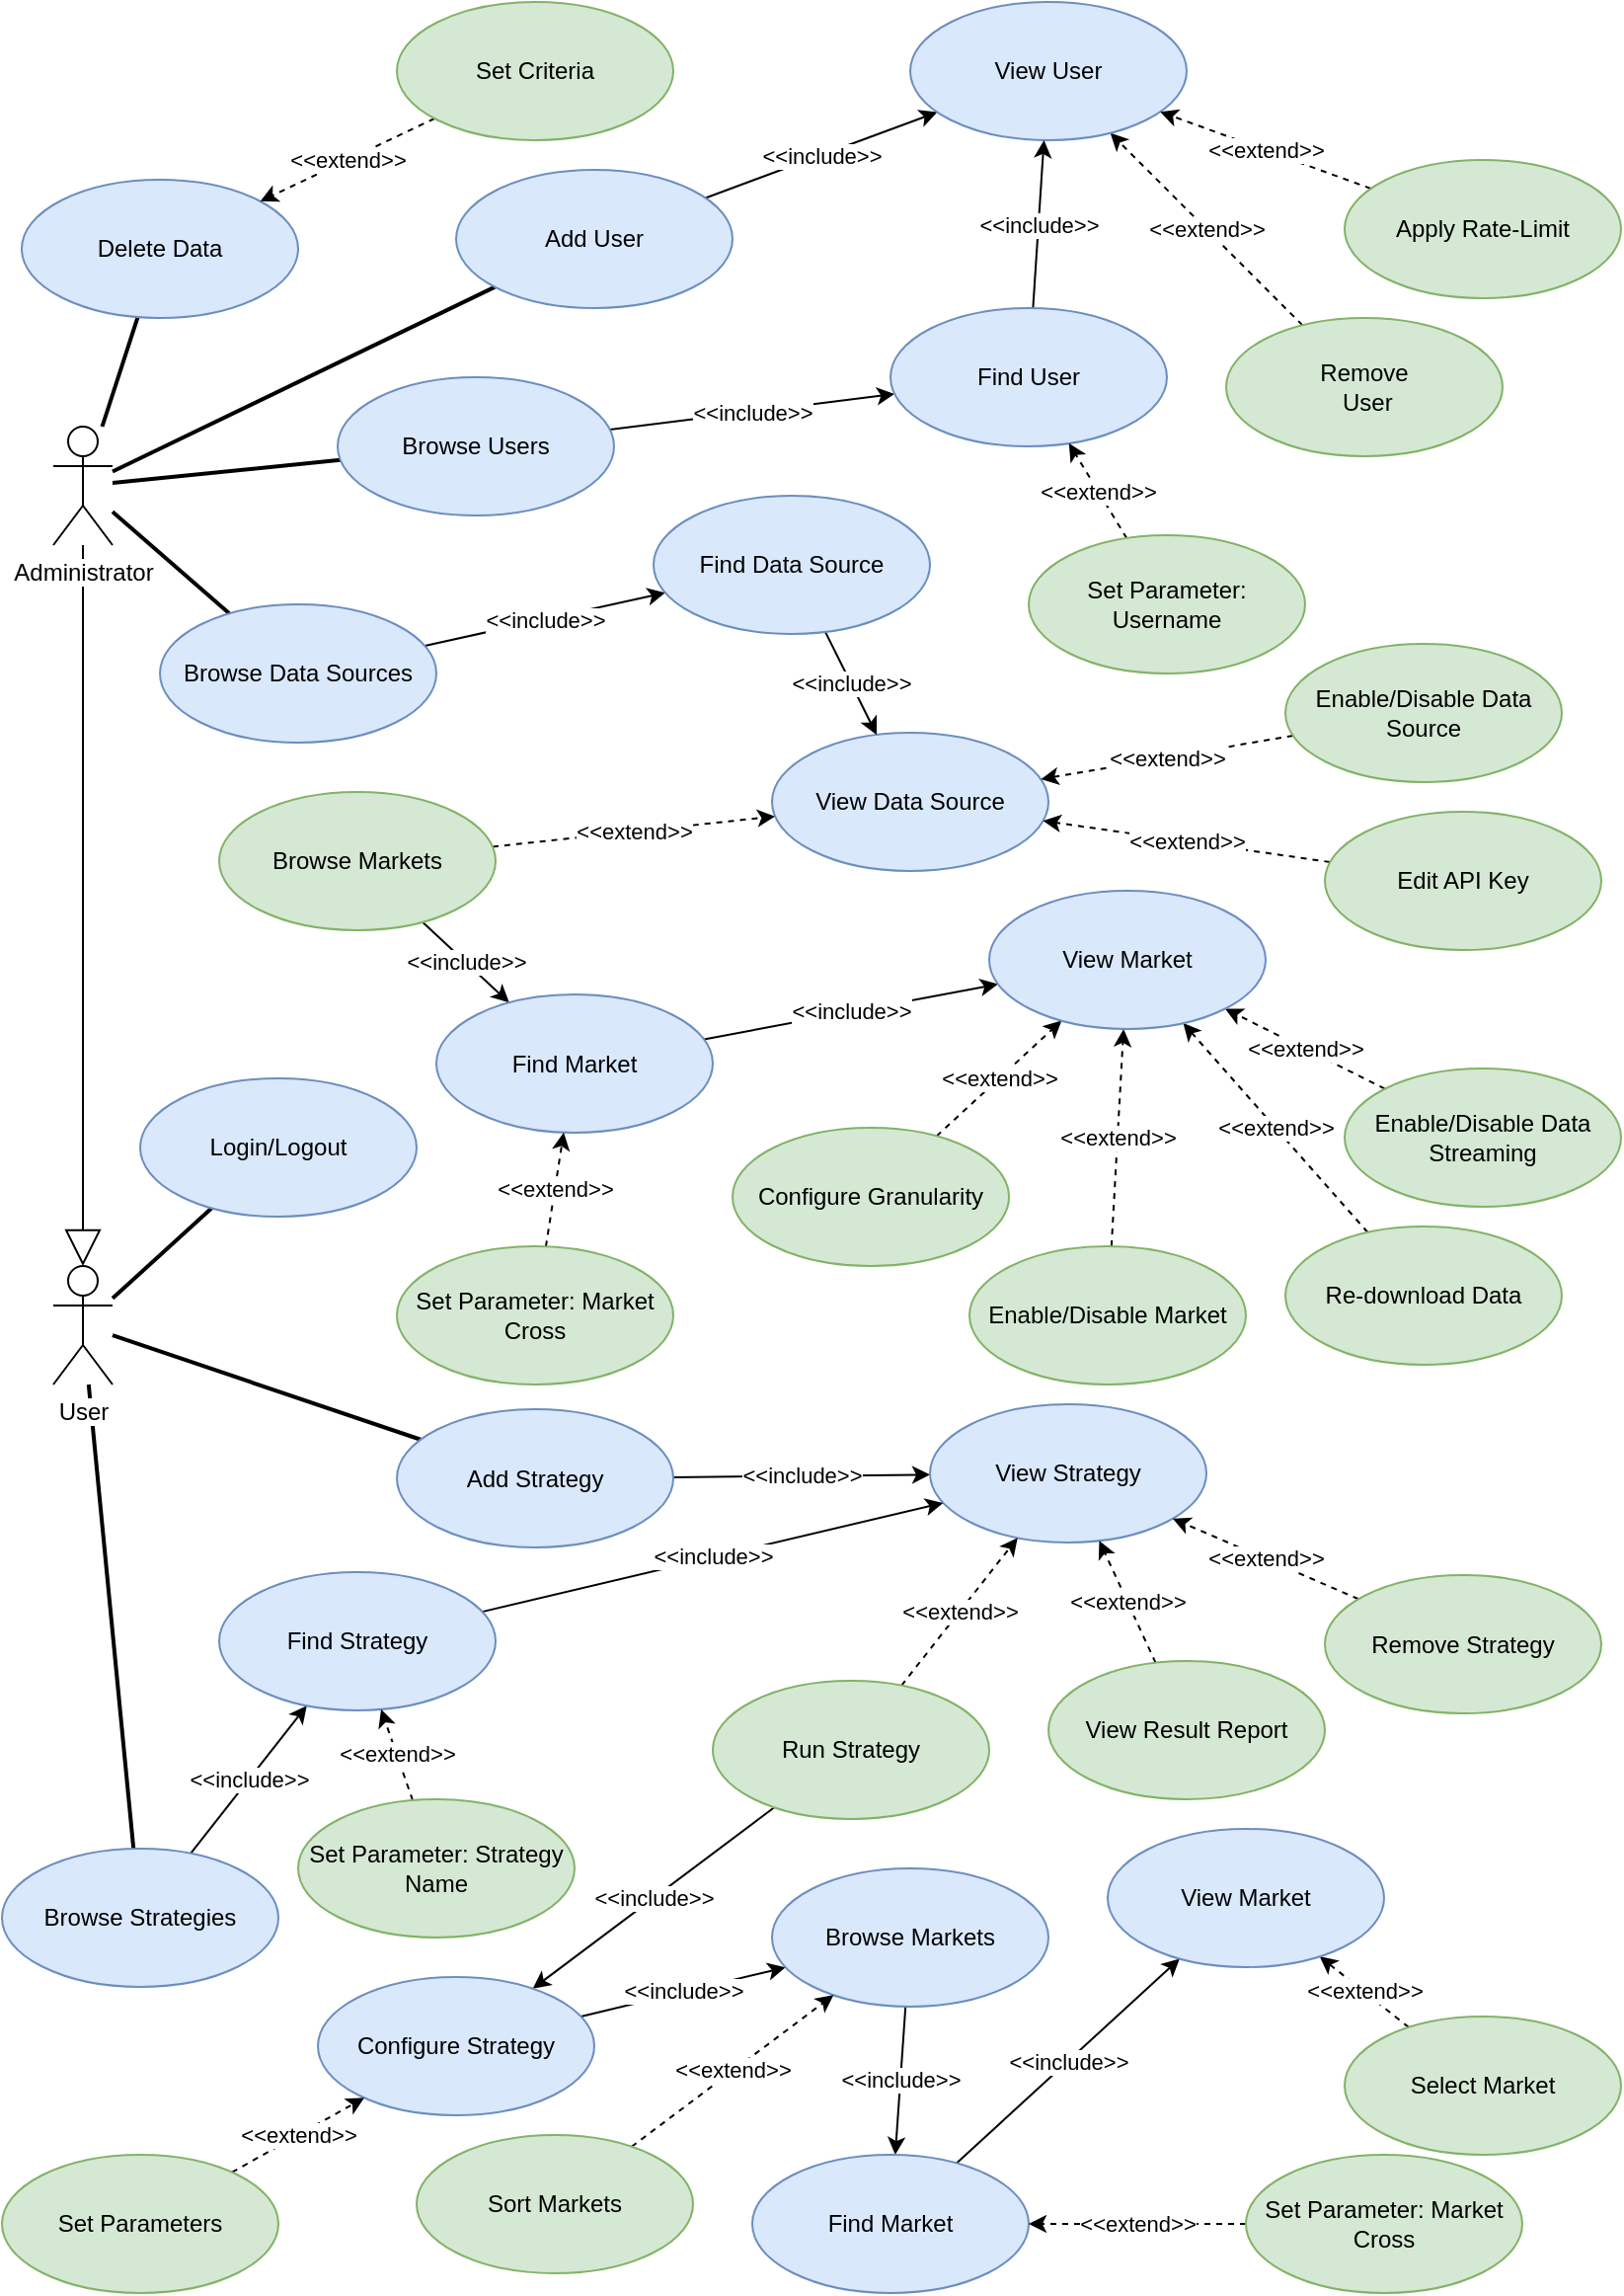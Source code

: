 <mxfile version="12.3.6" type="github" pages="1">
  <diagram id="g2huZKvPOVLJGIqaVy3Y" name="Page-1">
    <mxGraphModel dx="1414" dy="768" grid="1" gridSize="10" guides="1" tooltips="1" connect="1" arrows="1" fold="1" page="1" pageScale="1" pageWidth="827" pageHeight="1169" math="0" shadow="0">
      <root>
        <mxCell id="0"/>
        <mxCell id="1" parent="0"/>
        <mxCell id="EwDZt3mQwsxTDe9n9NLY-56" style="edgeStyle=none;rounded=0;orthogonalLoop=1;jettySize=auto;html=1;endArrow=none;endFill=0;strokeWidth=2;" parent="1" source="EwDZt3mQwsxTDe9n9NLY-1" target="EwDZt3mQwsxTDe9n9NLY-29" edge="1">
          <mxGeometry relative="1" as="geometry"/>
        </mxCell>
        <mxCell id="EwDZt3mQwsxTDe9n9NLY-57" style="edgeStyle=none;rounded=0;orthogonalLoop=1;jettySize=auto;html=1;endArrow=none;endFill=0;strokeWidth=2;" parent="1" source="EwDZt3mQwsxTDe9n9NLY-1" target="EwDZt3mQwsxTDe9n9NLY-5" edge="1">
          <mxGeometry relative="1" as="geometry"/>
        </mxCell>
        <mxCell id="EwDZt3mQwsxTDe9n9NLY-58" style="edgeStyle=none;rounded=0;orthogonalLoop=1;jettySize=auto;html=1;endArrow=none;endFill=0;strokeWidth=2;" parent="1" source="EwDZt3mQwsxTDe9n9NLY-1" target="EwDZt3mQwsxTDe9n9NLY-15" edge="1">
          <mxGeometry relative="1" as="geometry"/>
        </mxCell>
        <mxCell id="EwDZt3mQwsxTDe9n9NLY-59" style="edgeStyle=none;rounded=0;orthogonalLoop=1;jettySize=auto;html=1;endArrow=none;endFill=0;strokeWidth=2;" parent="1" source="EwDZt3mQwsxTDe9n9NLY-1" target="EwDZt3mQwsxTDe9n9NLY-51" edge="1">
          <mxGeometry relative="1" as="geometry"/>
        </mxCell>
        <mxCell id="EwDZt3mQwsxTDe9n9NLY-61" style="edgeStyle=none;rounded=0;orthogonalLoop=1;jettySize=auto;html=1;entryX=0.5;entryY=0;entryDx=0;entryDy=0;entryPerimeter=0;endArrow=block;endFill=0;endSize=16;" parent="1" source="EwDZt3mQwsxTDe9n9NLY-1" target="EwDZt3mQwsxTDe9n9NLY-3" edge="1">
          <mxGeometry relative="1" as="geometry"/>
        </mxCell>
        <mxCell id="EwDZt3mQwsxTDe9n9NLY-1" value="&lt;div&gt;Administrator&lt;/div&gt;" style="shape=umlActor;verticalLabelPosition=bottom;labelBackgroundColor=#ffffff;verticalAlign=top;html=1;" parent="1" vertex="1">
          <mxGeometry x="26" y="215" width="30" height="60" as="geometry"/>
        </mxCell>
        <mxCell id="EwDZt3mQwsxTDe9n9NLY-101" style="edgeStyle=none;rounded=0;orthogonalLoop=1;jettySize=auto;html=1;endArrow=none;endFill=0;strokeWidth=2;" parent="1" source="EwDZt3mQwsxTDe9n9NLY-3" target="EwDZt3mQwsxTDe9n9NLY-74" edge="1">
          <mxGeometry relative="1" as="geometry"/>
        </mxCell>
        <mxCell id="EwDZt3mQwsxTDe9n9NLY-102" style="edgeStyle=none;rounded=0;orthogonalLoop=1;jettySize=auto;html=1;endArrow=none;endFill=0;strokeWidth=2;" parent="1" source="EwDZt3mQwsxTDe9n9NLY-3" target="EwDZt3mQwsxTDe9n9NLY-77" edge="1">
          <mxGeometry relative="1" as="geometry"/>
        </mxCell>
        <mxCell id="EwDZt3mQwsxTDe9n9NLY-103" style="edgeStyle=none;rounded=0;orthogonalLoop=1;jettySize=auto;html=1;endArrow=none;endFill=0;strokeWidth=2;" parent="1" source="EwDZt3mQwsxTDe9n9NLY-3" target="EwDZt3mQwsxTDe9n9NLY-75" edge="1">
          <mxGeometry relative="1" as="geometry"/>
        </mxCell>
        <mxCell id="EwDZt3mQwsxTDe9n9NLY-3" value="&lt;div&gt;User&lt;/div&gt;" style="shape=umlActor;verticalLabelPosition=bottom;labelBackgroundColor=#ffffff;verticalAlign=top;html=1;" parent="1" vertex="1">
          <mxGeometry x="26" y="640" width="30" height="60" as="geometry"/>
        </mxCell>
        <mxCell id="EwDZt3mQwsxTDe9n9NLY-47" value="&amp;lt;&amp;lt;include&amp;gt;&amp;gt;" style="edgeStyle=none;rounded=0;orthogonalLoop=1;jettySize=auto;html=1;" parent="1" source="EwDZt3mQwsxTDe9n9NLY-5" target="EwDZt3mQwsxTDe9n9NLY-14" edge="1">
          <mxGeometry relative="1" as="geometry"/>
        </mxCell>
        <mxCell id="EwDZt3mQwsxTDe9n9NLY-5" value="Add User" style="ellipse;whiteSpace=wrap;html=1;fillColor=#dae8fc;strokeColor=#6c8ebf;" parent="1" vertex="1">
          <mxGeometry x="230" y="85" width="140" height="70" as="geometry"/>
        </mxCell>
        <mxCell id="EwDZt3mQwsxTDe9n9NLY-37" value="&amp;lt;&amp;lt;extend&amp;gt;&amp;gt;" style="edgeStyle=none;rounded=0;orthogonalLoop=1;jettySize=auto;html=1;dashed=1;" parent="1" source="EwDZt3mQwsxTDe9n9NLY-6" target="EwDZt3mQwsxTDe9n9NLY-14" edge="1">
          <mxGeometry relative="1" as="geometry"/>
        </mxCell>
        <mxCell id="EwDZt3mQwsxTDe9n9NLY-6" value="&lt;div&gt;Remove&lt;/div&gt;&amp;nbsp;User" style="ellipse;whiteSpace=wrap;html=1;fillColor=#d5e8d4;strokeColor=#82b366;" parent="1" vertex="1">
          <mxGeometry x="620" y="160" width="140" height="70" as="geometry"/>
        </mxCell>
        <mxCell id="EwDZt3mQwsxTDe9n9NLY-8" value="View Data Source" style="ellipse;whiteSpace=wrap;html=1;fillColor=#dae8fc;strokeColor=#6c8ebf;" parent="1" vertex="1">
          <mxGeometry x="390" y="370" width="140" height="70" as="geometry"/>
        </mxCell>
        <mxCell id="EwDZt3mQwsxTDe9n9NLY-39" value="&amp;lt;&amp;lt;extend&amp;gt;&amp;gt;" style="edgeStyle=none;rounded=0;orthogonalLoop=1;jettySize=auto;html=1;dashed=1;" parent="1" source="EwDZt3mQwsxTDe9n9NLY-9" target="EwDZt3mQwsxTDe9n9NLY-8" edge="1">
          <mxGeometry relative="1" as="geometry"/>
        </mxCell>
        <mxCell id="EwDZt3mQwsxTDe9n9NLY-9" value="Enable/Disable Data Source" style="ellipse;whiteSpace=wrap;html=1;fillColor=#d5e8d4;strokeColor=#82b366;" parent="1" vertex="1">
          <mxGeometry x="650" y="325" width="140" height="70" as="geometry"/>
        </mxCell>
        <mxCell id="EwDZt3mQwsxTDe9n9NLY-71" value="&amp;lt;&amp;lt;extend&amp;gt;&amp;gt;" style="edgeStyle=none;rounded=0;orthogonalLoop=1;jettySize=auto;html=1;dashed=1;endArrow=classic;endFill=1;" parent="1" source="EwDZt3mQwsxTDe9n9NLY-11" target="EwDZt3mQwsxTDe9n9NLY-65" edge="1">
          <mxGeometry relative="1" as="geometry"/>
        </mxCell>
        <mxCell id="EwDZt3mQwsxTDe9n9NLY-11" value="Configure Granularity" style="ellipse;whiteSpace=wrap;html=1;fillColor=#d5e8d4;strokeColor=#82b366;" parent="1" vertex="1">
          <mxGeometry x="370" y="570" width="140" height="70" as="geometry"/>
        </mxCell>
        <mxCell id="EwDZt3mQwsxTDe9n9NLY-14" value="View User" style="ellipse;whiteSpace=wrap;html=1;fillColor=#dae8fc;strokeColor=#6c8ebf;" parent="1" vertex="1">
          <mxGeometry x="460" width="140" height="70" as="geometry"/>
        </mxCell>
        <mxCell id="EwDZt3mQwsxTDe9n9NLY-48" value="&amp;lt;&amp;lt;include&amp;gt;&amp;gt;" style="edgeStyle=none;rounded=0;orthogonalLoop=1;jettySize=auto;html=1;" parent="1" source="EwDZt3mQwsxTDe9n9NLY-15" target="EwDZt3mQwsxTDe9n9NLY-16" edge="1">
          <mxGeometry relative="1" as="geometry"/>
        </mxCell>
        <mxCell id="EwDZt3mQwsxTDe9n9NLY-15" value="Browse Users" style="ellipse;whiteSpace=wrap;html=1;fillColor=#dae8fc;strokeColor=#6c8ebf;" parent="1" vertex="1">
          <mxGeometry x="170" y="190" width="140" height="70" as="geometry"/>
        </mxCell>
        <mxCell id="EwDZt3mQwsxTDe9n9NLY-49" value="&amp;lt;&amp;lt;include&amp;gt;&amp;gt;" style="edgeStyle=none;rounded=0;orthogonalLoop=1;jettySize=auto;html=1;" parent="1" source="EwDZt3mQwsxTDe9n9NLY-16" target="EwDZt3mQwsxTDe9n9NLY-14" edge="1">
          <mxGeometry relative="1" as="geometry"/>
        </mxCell>
        <mxCell id="EwDZt3mQwsxTDe9n9NLY-16" value="Find User" style="ellipse;whiteSpace=wrap;html=1;fillColor=#dae8fc;strokeColor=#6c8ebf;" parent="1" vertex="1">
          <mxGeometry x="450" y="155" width="140" height="70" as="geometry"/>
        </mxCell>
        <mxCell id="EwDZt3mQwsxTDe9n9NLY-38" value="&amp;lt;&amp;lt;extend&amp;gt;&amp;gt;" style="edgeStyle=none;rounded=0;orthogonalLoop=1;jettySize=auto;html=1;dashed=1;" parent="1" source="EwDZt3mQwsxTDe9n9NLY-17" target="EwDZt3mQwsxTDe9n9NLY-16" edge="1">
          <mxGeometry relative="1" as="geometry"/>
        </mxCell>
        <mxCell id="EwDZt3mQwsxTDe9n9NLY-17" value="Set Parameter: Username" style="ellipse;whiteSpace=wrap;html=1;fillColor=#d5e8d4;strokeColor=#82b366;" parent="1" vertex="1">
          <mxGeometry x="520" y="270" width="140" height="70" as="geometry"/>
        </mxCell>
        <mxCell id="EwDZt3mQwsxTDe9n9NLY-66" value="&amp;lt;&amp;lt;include&amp;gt;&amp;gt;" style="edgeStyle=none;rounded=0;orthogonalLoop=1;jettySize=auto;html=1;endArrow=classic;endFill=1;" parent="1" source="EwDZt3mQwsxTDe9n9NLY-22" target="EwDZt3mQwsxTDe9n9NLY-63" edge="1">
          <mxGeometry relative="1" as="geometry"/>
        </mxCell>
        <mxCell id="g7BCYsUabOK7AczemtMm-9" value="&amp;lt;&amp;lt;extend&amp;gt;&amp;gt;" style="edgeStyle=none;rounded=0;orthogonalLoop=1;jettySize=auto;html=1;dashed=1;startArrow=none;startFill=0;" parent="1" source="EwDZt3mQwsxTDe9n9NLY-22" target="EwDZt3mQwsxTDe9n9NLY-8" edge="1">
          <mxGeometry relative="1" as="geometry"/>
        </mxCell>
        <mxCell id="EwDZt3mQwsxTDe9n9NLY-22" value="Browse Markets" style="ellipse;whiteSpace=wrap;html=1;fillColor=#d5e8d4;strokeColor=#82b366;" parent="1" vertex="1">
          <mxGeometry x="110" y="400" width="140" height="70" as="geometry"/>
        </mxCell>
        <mxCell id="EwDZt3mQwsxTDe9n9NLY-70" value="&amp;lt;&amp;lt;extend&amp;gt;&amp;gt;" style="edgeStyle=none;rounded=0;orthogonalLoop=1;jettySize=auto;html=1;dashed=1;endArrow=classic;endFill=1;" parent="1" source="EwDZt3mQwsxTDe9n9NLY-24" target="EwDZt3mQwsxTDe9n9NLY-65" edge="1">
          <mxGeometry relative="1" as="geometry"/>
        </mxCell>
        <mxCell id="EwDZt3mQwsxTDe9n9NLY-24" value="Enable/Disable Market" style="ellipse;whiteSpace=wrap;html=1;fillColor=#d5e8d4;strokeColor=#82b366;" parent="1" vertex="1">
          <mxGeometry x="490" y="630" width="140" height="70" as="geometry"/>
        </mxCell>
        <mxCell id="EwDZt3mQwsxTDe9n9NLY-36" value="&amp;lt;&amp;lt;extend&amp;gt;&amp;gt;" style="rounded=0;orthogonalLoop=1;jettySize=auto;html=1;dashed=1;" parent="1" source="EwDZt3mQwsxTDe9n9NLY-25" target="EwDZt3mQwsxTDe9n9NLY-14" edge="1">
          <mxGeometry relative="1" as="geometry"/>
        </mxCell>
        <mxCell id="EwDZt3mQwsxTDe9n9NLY-25" value="Apply Rate-Limit" style="ellipse;whiteSpace=wrap;html=1;fillColor=#d5e8d4;strokeColor=#82b366;" parent="1" vertex="1">
          <mxGeometry x="680" y="80" width="140" height="70" as="geometry"/>
        </mxCell>
        <mxCell id="EwDZt3mQwsxTDe9n9NLY-29" value="Delete Data" style="ellipse;whiteSpace=wrap;html=1;fillColor=#dae8fc;strokeColor=#6c8ebf;" parent="1" vertex="1">
          <mxGeometry x="10" y="90" width="140" height="70" as="geometry"/>
        </mxCell>
        <mxCell id="EwDZt3mQwsxTDe9n9NLY-46" value="&amp;lt;&amp;lt;extend&amp;gt;&amp;gt;" style="edgeStyle=none;rounded=0;orthogonalLoop=1;jettySize=auto;html=1;dashed=1;" parent="1" source="EwDZt3mQwsxTDe9n9NLY-30" target="EwDZt3mQwsxTDe9n9NLY-29" edge="1">
          <mxGeometry relative="1" as="geometry"/>
        </mxCell>
        <mxCell id="EwDZt3mQwsxTDe9n9NLY-30" value="Set Criteria" style="ellipse;whiteSpace=wrap;html=1;fillColor=#d5e8d4;strokeColor=#82b366;" parent="1" vertex="1">
          <mxGeometry x="200" width="140" height="70" as="geometry"/>
        </mxCell>
        <mxCell id="EwDZt3mQwsxTDe9n9NLY-41" value="&amp;lt;&amp;lt;extend&amp;gt;&amp;gt;" style="edgeStyle=none;rounded=0;orthogonalLoop=1;jettySize=auto;html=1;dashed=1;" parent="1" source="EwDZt3mQwsxTDe9n9NLY-33" target="EwDZt3mQwsxTDe9n9NLY-8" edge="1">
          <mxGeometry relative="1" as="geometry"/>
        </mxCell>
        <mxCell id="EwDZt3mQwsxTDe9n9NLY-33" value="Edit API Key" style="ellipse;whiteSpace=wrap;html=1;fillColor=#d5e8d4;strokeColor=#82b366;" parent="1" vertex="1">
          <mxGeometry x="670" y="410" width="140" height="70" as="geometry"/>
        </mxCell>
        <mxCell id="EwDZt3mQwsxTDe9n9NLY-68" value="&amp;lt;&amp;lt;extend&amp;gt;&amp;gt;" style="edgeStyle=none;rounded=0;orthogonalLoop=1;jettySize=auto;html=1;endArrow=classic;endFill=1;dashed=1;" parent="1" source="EwDZt3mQwsxTDe9n9NLY-34" target="EwDZt3mQwsxTDe9n9NLY-65" edge="1">
          <mxGeometry relative="1" as="geometry"/>
        </mxCell>
        <mxCell id="EwDZt3mQwsxTDe9n9NLY-34" value="Enable/Disable Data Streaming" style="ellipse;whiteSpace=wrap;html=1;fillColor=#d5e8d4;strokeColor=#82b366;" parent="1" vertex="1">
          <mxGeometry x="680" y="540" width="140" height="70" as="geometry"/>
        </mxCell>
        <mxCell id="EwDZt3mQwsxTDe9n9NLY-69" value="&amp;lt;&amp;lt;extend&amp;gt;&amp;gt;" style="edgeStyle=none;rounded=0;orthogonalLoop=1;jettySize=auto;html=1;dashed=1;endArrow=classic;endFill=1;" parent="1" source="EwDZt3mQwsxTDe9n9NLY-35" target="EwDZt3mQwsxTDe9n9NLY-65" edge="1">
          <mxGeometry relative="1" as="geometry"/>
        </mxCell>
        <mxCell id="EwDZt3mQwsxTDe9n9NLY-35" value="Re-download Data" style="ellipse;whiteSpace=wrap;html=1;fillColor=#d5e8d4;strokeColor=#82b366;" parent="1" vertex="1">
          <mxGeometry x="650" y="620" width="140" height="70" as="geometry"/>
        </mxCell>
        <mxCell id="EwDZt3mQwsxTDe9n9NLY-53" value="&amp;lt;&amp;lt;include&amp;gt;&amp;gt;" style="edgeStyle=none;rounded=0;orthogonalLoop=1;jettySize=auto;html=1;" parent="1" source="EwDZt3mQwsxTDe9n9NLY-51" target="EwDZt3mQwsxTDe9n9NLY-52" edge="1">
          <mxGeometry relative="1" as="geometry"/>
        </mxCell>
        <mxCell id="EwDZt3mQwsxTDe9n9NLY-51" value="Browse Data Sources" style="ellipse;whiteSpace=wrap;html=1;fillColor=#dae8fc;strokeColor=#6c8ebf;" parent="1" vertex="1">
          <mxGeometry x="80" y="305" width="140" height="70" as="geometry"/>
        </mxCell>
        <mxCell id="EwDZt3mQwsxTDe9n9NLY-54" value="&amp;lt;&amp;lt;include&amp;gt;&amp;gt;" style="edgeStyle=none;rounded=0;orthogonalLoop=1;jettySize=auto;html=1;" parent="1" source="EwDZt3mQwsxTDe9n9NLY-52" target="EwDZt3mQwsxTDe9n9NLY-8" edge="1">
          <mxGeometry relative="1" as="geometry"/>
        </mxCell>
        <mxCell id="EwDZt3mQwsxTDe9n9NLY-52" value="Find Data Source" style="ellipse;whiteSpace=wrap;html=1;fillColor=#dae8fc;strokeColor=#6c8ebf;" parent="1" vertex="1">
          <mxGeometry x="330" y="250" width="140" height="70" as="geometry"/>
        </mxCell>
        <mxCell id="EwDZt3mQwsxTDe9n9NLY-67" value="&amp;lt;&amp;lt;include&amp;gt;&amp;gt;" style="edgeStyle=none;rounded=0;orthogonalLoop=1;jettySize=auto;html=1;endArrow=classic;endFill=1;" parent="1" source="EwDZt3mQwsxTDe9n9NLY-63" target="EwDZt3mQwsxTDe9n9NLY-65" edge="1">
          <mxGeometry relative="1" as="geometry"/>
        </mxCell>
        <mxCell id="EwDZt3mQwsxTDe9n9NLY-63" value="Find Market" style="ellipse;whiteSpace=wrap;html=1;fillColor=#dae8fc;strokeColor=#6c8ebf;" parent="1" vertex="1">
          <mxGeometry x="220" y="502.5" width="140" height="70" as="geometry"/>
        </mxCell>
        <mxCell id="EwDZt3mQwsxTDe9n9NLY-72" value="&amp;lt;&amp;lt;extend&amp;gt;&amp;gt;" style="edgeStyle=none;rounded=0;orthogonalLoop=1;jettySize=auto;html=1;dashed=1;endArrow=classic;endFill=1;" parent="1" source="EwDZt3mQwsxTDe9n9NLY-64" target="EwDZt3mQwsxTDe9n9NLY-63" edge="1">
          <mxGeometry relative="1" as="geometry"/>
        </mxCell>
        <mxCell id="EwDZt3mQwsxTDe9n9NLY-64" value="Set Parameter: Market Cross" style="ellipse;whiteSpace=wrap;html=1;fillColor=#d5e8d4;strokeColor=#82b366;" parent="1" vertex="1">
          <mxGeometry x="200" y="630" width="140" height="70" as="geometry"/>
        </mxCell>
        <mxCell id="EwDZt3mQwsxTDe9n9NLY-65" value="View Market" style="ellipse;whiteSpace=wrap;html=1;fillColor=#dae8fc;strokeColor=#6c8ebf;" parent="1" vertex="1">
          <mxGeometry x="500" y="450" width="140" height="70" as="geometry"/>
        </mxCell>
        <mxCell id="EwDZt3mQwsxTDe9n9NLY-74" value="Login/Logout" style="ellipse;whiteSpace=wrap;html=1;fillColor=#dae8fc;strokeColor=#6c8ebf;" parent="1" vertex="1">
          <mxGeometry x="70" y="545" width="140" height="70" as="geometry"/>
        </mxCell>
        <mxCell id="EwDZt3mQwsxTDe9n9NLY-106" value="&amp;lt;&amp;lt;include&amp;gt;&amp;gt;" style="edgeStyle=none;rounded=0;orthogonalLoop=1;jettySize=auto;html=1;endArrow=classic;endFill=1;" parent="1" source="EwDZt3mQwsxTDe9n9NLY-75" target="EwDZt3mQwsxTDe9n9NLY-76" edge="1">
          <mxGeometry relative="1" as="geometry"/>
        </mxCell>
        <mxCell id="EwDZt3mQwsxTDe9n9NLY-75" value="Add Strategy" style="ellipse;whiteSpace=wrap;html=1;fillColor=#dae8fc;strokeColor=#6c8ebf;" parent="1" vertex="1">
          <mxGeometry x="200" y="712.5" width="140" height="70" as="geometry"/>
        </mxCell>
        <mxCell id="EwDZt3mQwsxTDe9n9NLY-76" value="View Strategy" style="ellipse;whiteSpace=wrap;html=1;fillColor=#dae8fc;strokeColor=#6c8ebf;" parent="1" vertex="1">
          <mxGeometry x="470" y="710" width="140" height="70" as="geometry"/>
        </mxCell>
        <mxCell id="EwDZt3mQwsxTDe9n9NLY-104" value="&lt;div&gt;&amp;lt;&amp;lt;include&amp;gt;&amp;gt;&lt;/div&gt;" style="edgeStyle=none;rounded=0;orthogonalLoop=1;jettySize=auto;html=1;endArrow=classic;endFill=1;" parent="1" source="EwDZt3mQwsxTDe9n9NLY-77" target="EwDZt3mQwsxTDe9n9NLY-78" edge="1">
          <mxGeometry relative="1" as="geometry"/>
        </mxCell>
        <mxCell id="EwDZt3mQwsxTDe9n9NLY-77" value="Browse Strategies" style="ellipse;whiteSpace=wrap;html=1;fillColor=#dae8fc;strokeColor=#6c8ebf;" parent="1" vertex="1">
          <mxGeometry y="935" width="140" height="70" as="geometry"/>
        </mxCell>
        <mxCell id="EwDZt3mQwsxTDe9n9NLY-105" value="&amp;lt;&amp;lt;include&amp;gt;&amp;gt;" style="edgeStyle=none;rounded=0;orthogonalLoop=1;jettySize=auto;html=1;endArrow=classic;endFill=1;" parent="1" source="EwDZt3mQwsxTDe9n9NLY-78" target="EwDZt3mQwsxTDe9n9NLY-76" edge="1">
          <mxGeometry relative="1" as="geometry"/>
        </mxCell>
        <mxCell id="EwDZt3mQwsxTDe9n9NLY-78" value="Find Strategy" style="ellipse;whiteSpace=wrap;html=1;fillColor=#dae8fc;strokeColor=#6c8ebf;" parent="1" vertex="1">
          <mxGeometry x="110" y="795" width="140" height="70" as="geometry"/>
        </mxCell>
        <mxCell id="EwDZt3mQwsxTDe9n9NLY-93" value="&amp;lt;&amp;lt;extend&amp;gt;&amp;gt;" style="edgeStyle=none;rounded=0;orthogonalLoop=1;jettySize=auto;html=1;dashed=1;endArrow=classic;endFill=1;" parent="1" source="EwDZt3mQwsxTDe9n9NLY-79" target="EwDZt3mQwsxTDe9n9NLY-78" edge="1">
          <mxGeometry relative="1" as="geometry"/>
        </mxCell>
        <mxCell id="EwDZt3mQwsxTDe9n9NLY-79" value="Set Parameter: Strategy Name" style="ellipse;whiteSpace=wrap;html=1;fillColor=#d5e8d4;strokeColor=#82b366;" parent="1" vertex="1">
          <mxGeometry x="150" y="910" width="140" height="70" as="geometry"/>
        </mxCell>
        <mxCell id="g7BCYsUabOK7AczemtMm-6" value="&amp;lt;&amp;lt;include&amp;gt;&amp;gt;" style="edgeStyle=none;rounded=0;orthogonalLoop=1;jettySize=auto;html=1;startArrow=none;startFill=0;" parent="1" source="EwDZt3mQwsxTDe9n9NLY-80" target="EwDZt3mQwsxTDe9n9NLY-84" edge="1">
          <mxGeometry relative="1" as="geometry"/>
        </mxCell>
        <mxCell id="g7BCYsUabOK7AczemtMm-8" value="&amp;lt;&amp;lt;extend&amp;gt;&amp;gt;" style="edgeStyle=none;rounded=0;orthogonalLoop=1;jettySize=auto;html=1;dashed=1;startArrow=none;startFill=0;" parent="1" source="EwDZt3mQwsxTDe9n9NLY-80" target="EwDZt3mQwsxTDe9n9NLY-76" edge="1">
          <mxGeometry relative="1" as="geometry"/>
        </mxCell>
        <mxCell id="EwDZt3mQwsxTDe9n9NLY-80" value="Run Strategy" style="ellipse;whiteSpace=wrap;html=1;fillColor=#d5e8d4;strokeColor=#82b366;" parent="1" vertex="1">
          <mxGeometry x="360" y="850" width="140" height="70" as="geometry"/>
        </mxCell>
        <mxCell id="g7BCYsUabOK7AczemtMm-7" value="&amp;lt;&amp;lt;extend&amp;gt;&amp;gt;" style="edgeStyle=none;rounded=0;orthogonalLoop=1;jettySize=auto;html=1;startArrow=none;startFill=0;dashed=1;" parent="1" source="EwDZt3mQwsxTDe9n9NLY-82" target="EwDZt3mQwsxTDe9n9NLY-76" edge="1">
          <mxGeometry relative="1" as="geometry"/>
        </mxCell>
        <mxCell id="EwDZt3mQwsxTDe9n9NLY-82" value="View Result Report" style="ellipse;whiteSpace=wrap;html=1;fillColor=#d5e8d4;strokeColor=#82b366;" parent="1" vertex="1">
          <mxGeometry x="530" y="840" width="140" height="70" as="geometry"/>
        </mxCell>
        <mxCell id="EwDZt3mQwsxTDe9n9NLY-108" value="&amp;lt;&amp;lt;include&amp;gt;&amp;gt;" style="edgeStyle=none;rounded=0;orthogonalLoop=1;jettySize=auto;html=1;endArrow=classic;endFill=1;" parent="1" source="EwDZt3mQwsxTDe9n9NLY-84" target="EwDZt3mQwsxTDe9n9NLY-85" edge="1">
          <mxGeometry relative="1" as="geometry"/>
        </mxCell>
        <mxCell id="EwDZt3mQwsxTDe9n9NLY-84" value="Configure Strategy" style="ellipse;whiteSpace=wrap;html=1;fillColor=#dae8fc;strokeColor=#6c8ebf;" parent="1" vertex="1">
          <mxGeometry x="160" y="1000" width="140" height="70" as="geometry"/>
        </mxCell>
        <mxCell id="EwDZt3mQwsxTDe9n9NLY-109" value="&amp;lt;&amp;lt;include&amp;gt;&amp;gt;" style="edgeStyle=none;rounded=0;orthogonalLoop=1;jettySize=auto;html=1;endArrow=classic;endFill=1;" parent="1" source="EwDZt3mQwsxTDe9n9NLY-85" target="EwDZt3mQwsxTDe9n9NLY-86" edge="1">
          <mxGeometry relative="1" as="geometry"/>
        </mxCell>
        <mxCell id="EwDZt3mQwsxTDe9n9NLY-85" value="Browse Markets" style="ellipse;whiteSpace=wrap;html=1;fillColor=#dae8fc;strokeColor=#6c8ebf;" parent="1" vertex="1">
          <mxGeometry x="390" y="945" width="140" height="70" as="geometry"/>
        </mxCell>
        <mxCell id="g7BCYsUabOK7AczemtMm-3" value="&amp;lt;&amp;lt;include&amp;gt;&amp;gt;" style="edgeStyle=none;rounded=0;orthogonalLoop=1;jettySize=auto;html=1;startArrow=none;startFill=0;" parent="1" source="EwDZt3mQwsxTDe9n9NLY-86" target="g7BCYsUabOK7AczemtMm-1" edge="1">
          <mxGeometry relative="1" as="geometry"/>
        </mxCell>
        <mxCell id="EwDZt3mQwsxTDe9n9NLY-86" value="Find Market" style="ellipse;whiteSpace=wrap;html=1;fillColor=#dae8fc;strokeColor=#6c8ebf;" parent="1" vertex="1">
          <mxGeometry x="380" y="1090" width="140" height="70" as="geometry"/>
        </mxCell>
        <mxCell id="EwDZt3mQwsxTDe9n9NLY-98" value="&amp;lt;&amp;lt;extend&amp;gt;&amp;gt;" style="edgeStyle=none;rounded=0;orthogonalLoop=1;jettySize=auto;html=1;dashed=1;endArrow=classic;endFill=1;" parent="1" source="EwDZt3mQwsxTDe9n9NLY-87" target="EwDZt3mQwsxTDe9n9NLY-86" edge="1">
          <mxGeometry relative="1" as="geometry"/>
        </mxCell>
        <mxCell id="EwDZt3mQwsxTDe9n9NLY-87" value="Set Parameter: Market Cross" style="ellipse;whiteSpace=wrap;html=1;fillColor=#d5e8d4;strokeColor=#82b366;" parent="1" vertex="1">
          <mxGeometry x="630" y="1090" width="140" height="70" as="geometry"/>
        </mxCell>
        <mxCell id="EwDZt3mQwsxTDe9n9NLY-91" value="&amp;lt;&amp;lt;extend&amp;gt;&amp;gt;" style="edgeStyle=none;rounded=0;orthogonalLoop=1;jettySize=auto;html=1;dashed=1;endArrow=classic;endFill=1;" parent="1" source="EwDZt3mQwsxTDe9n9NLY-89" target="EwDZt3mQwsxTDe9n9NLY-84" edge="1">
          <mxGeometry relative="1" as="geometry"/>
        </mxCell>
        <mxCell id="EwDZt3mQwsxTDe9n9NLY-89" value="Set Parameters" style="ellipse;whiteSpace=wrap;html=1;fillColor=#d5e8d4;strokeColor=#82b366;" parent="1" vertex="1">
          <mxGeometry y="1090" width="140" height="70" as="geometry"/>
        </mxCell>
        <mxCell id="EwDZt3mQwsxTDe9n9NLY-97" value="&amp;lt;&amp;lt;extend&amp;gt;&amp;gt;" style="edgeStyle=none;rounded=0;orthogonalLoop=1;jettySize=auto;html=1;dashed=1;endArrow=classic;endFill=1;" parent="1" source="EwDZt3mQwsxTDe9n9NLY-90" target="EwDZt3mQwsxTDe9n9NLY-85" edge="1">
          <mxGeometry relative="1" as="geometry"/>
        </mxCell>
        <mxCell id="EwDZt3mQwsxTDe9n9NLY-90" value="Sort Markets" style="ellipse;whiteSpace=wrap;html=1;fillColor=#d5e8d4;strokeColor=#82b366;" parent="1" vertex="1">
          <mxGeometry x="210" y="1080" width="140" height="70" as="geometry"/>
        </mxCell>
        <mxCell id="EwDZt3mQwsxTDe9n9NLY-96" value="&amp;lt;&amp;lt;extend&amp;gt;&amp;gt;" style="edgeStyle=none;rounded=0;orthogonalLoop=1;jettySize=auto;html=1;dashed=1;endArrow=classic;endFill=1;" parent="1" source="EwDZt3mQwsxTDe9n9NLY-92" target="EwDZt3mQwsxTDe9n9NLY-76" edge="1">
          <mxGeometry relative="1" as="geometry"/>
        </mxCell>
        <mxCell id="EwDZt3mQwsxTDe9n9NLY-92" value="Remove Strategy" style="ellipse;whiteSpace=wrap;html=1;fillColor=#d5e8d4;strokeColor=#82b366;" parent="1" vertex="1">
          <mxGeometry x="670" y="796.5" width="140" height="70" as="geometry"/>
        </mxCell>
        <mxCell id="g7BCYsUabOK7AczemtMm-2" value="&amp;lt;&amp;lt;extend&amp;gt;&amp;gt;" style="rounded=0;orthogonalLoop=1;jettySize=auto;html=1;startArrow=none;startFill=0;dashed=1;" parent="1" source="EwDZt3mQwsxTDe9n9NLY-99" target="g7BCYsUabOK7AczemtMm-1" edge="1">
          <mxGeometry relative="1" as="geometry"/>
        </mxCell>
        <mxCell id="EwDZt3mQwsxTDe9n9NLY-99" value="Select Market" style="ellipse;whiteSpace=wrap;html=1;fillColor=#d5e8d4;strokeColor=#82b366;" parent="1" vertex="1">
          <mxGeometry x="680" y="1020" width="140" height="70" as="geometry"/>
        </mxCell>
        <mxCell id="g7BCYsUabOK7AczemtMm-1" value="View Market" style="ellipse;whiteSpace=wrap;html=1;fillColor=#dae8fc;strokeColor=#6c8ebf;" parent="1" vertex="1">
          <mxGeometry x="560" y="925" width="140" height="70" as="geometry"/>
        </mxCell>
      </root>
    </mxGraphModel>
  </diagram>
</mxfile>
